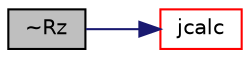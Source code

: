digraph "~Rz"
{
  bgcolor="transparent";
  edge [fontname="Helvetica",fontsize="10",labelfontname="Helvetica",labelfontsize="10"];
  node [fontname="Helvetica",fontsize="10",shape=record];
  rankdir="LR";
  Node1 [label="~Rz",height=0.2,width=0.4,color="black", fillcolor="grey75", style="filled", fontcolor="black"];
  Node1 -> Node2 [color="midnightblue",fontsize="10",style="solid",fontname="Helvetica"];
  Node2 [label="jcalc",height=0.2,width=0.4,color="red",URL="$a02290.html#a0f30a9a9c09b33bd32b1bb61ab5a132a",tooltip="Update the model state for this joint. "];
}
